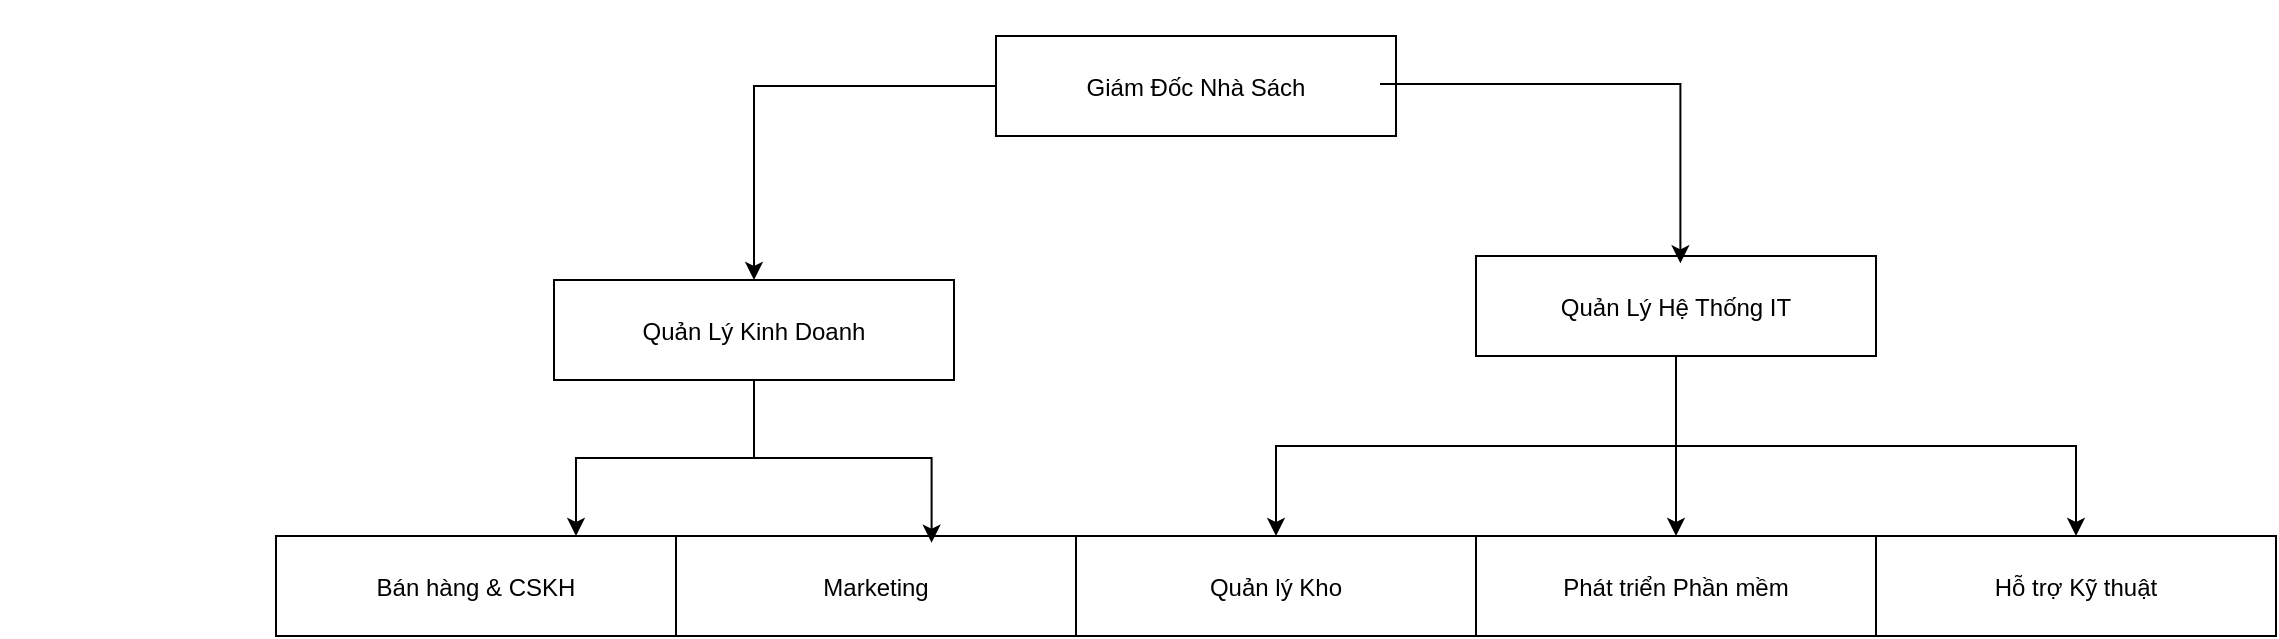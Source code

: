 <mxfile version="26.0.16">
  <diagram id="UrEQ-sjpnaO70afTVpEW" name="Page-1">
    <mxGraphModel dx="71000" dy="47630" grid="0" gridSize="10" guides="1" tooltips="1" connect="1" arrows="1" fold="1" page="1" pageScale="1" pageWidth="827" pageHeight="1169" math="0" shadow="0">
      <root>
        <mxCell id="0" />
        <mxCell id="1" parent="0" />
        <mxCell id="oUF9eT9JVmw8E6qZlqqb-16" style="edgeStyle=orthogonalEdgeStyle;rounded=0;orthogonalLoop=1;jettySize=auto;html=1;exitX=0;exitY=0.5;exitDx=0;exitDy=0;entryX=0.5;entryY=0;entryDx=0;entryDy=0;" edge="1" parent="1" source="2" target="3">
          <mxGeometry relative="1" as="geometry" />
        </mxCell>
        <mxCell id="2" value="Giám Đốc Nhà Sách" style="shape=rectangle;" parent="1" vertex="1">
          <mxGeometry x="490" y="10" width="200" height="50" as="geometry" />
        </mxCell>
        <mxCell id="oUF9eT9JVmw8E6qZlqqb-18" style="edgeStyle=orthogonalEdgeStyle;rounded=0;orthogonalLoop=1;jettySize=auto;html=1;exitX=0.5;exitY=1;exitDx=0;exitDy=0;entryX=0.75;entryY=0;entryDx=0;entryDy=0;" edge="1" parent="1" source="3" target="7">
          <mxGeometry relative="1" as="geometry" />
        </mxCell>
        <mxCell id="3" value="Quản Lý Kinh Doanh" style="shape=rectangle;" parent="1" vertex="1">
          <mxGeometry x="269" y="132" width="200" height="50" as="geometry" />
        </mxCell>
        <mxCell id="4" parent="1" source="2" target="3" edge="1" />
        <mxCell id="oUF9eT9JVmw8E6qZlqqb-20" style="edgeStyle=orthogonalEdgeStyle;rounded=0;orthogonalLoop=1;jettySize=auto;html=1;exitX=0.5;exitY=1;exitDx=0;exitDy=0;entryX=0.5;entryY=0;entryDx=0;entryDy=0;" edge="1" parent="1" source="5" target="11">
          <mxGeometry relative="1" as="geometry" />
        </mxCell>
        <mxCell id="oUF9eT9JVmw8E6qZlqqb-21" style="edgeStyle=orthogonalEdgeStyle;rounded=0;orthogonalLoop=1;jettySize=auto;html=1;exitX=0.5;exitY=1;exitDx=0;exitDy=0;entryX=0.5;entryY=0;entryDx=0;entryDy=0;" edge="1" parent="1" source="5" target="13">
          <mxGeometry relative="1" as="geometry" />
        </mxCell>
        <mxCell id="oUF9eT9JVmw8E6qZlqqb-22" style="edgeStyle=orthogonalEdgeStyle;rounded=0;orthogonalLoop=1;jettySize=auto;html=1;exitX=0.5;exitY=1;exitDx=0;exitDy=0;" edge="1" parent="1" source="5" target="15">
          <mxGeometry relative="1" as="geometry" />
        </mxCell>
        <mxCell id="5" value="Quản Lý Hệ Thống IT" style="shape=rectangle;" parent="1" vertex="1">
          <mxGeometry x="730" y="120" width="200" height="50" as="geometry" />
        </mxCell>
        <mxCell id="6" parent="1" source="2" target="5" edge="1" />
        <mxCell id="7" value="Bán hàng &amp; CSKH" style="shape=rectangle;" parent="1" vertex="1">
          <mxGeometry x="130" y="260" width="200" height="50" as="geometry" />
        </mxCell>
        <mxCell id="8" parent="1" source="3" target="7" edge="1" />
        <mxCell id="9" value="Marketing" style="shape=rectangle;" parent="1" vertex="1">
          <mxGeometry x="330" y="260" width="200" height="50" as="geometry" />
        </mxCell>
        <mxCell id="10" parent="1" source="3" target="9" edge="1" />
        <mxCell id="11" value="Quản lý Kho" style="shape=rectangle;" parent="1" vertex="1">
          <mxGeometry x="530" y="260" width="200" height="50" as="geometry" />
        </mxCell>
        <mxCell id="12" parent="1" source="3" target="11" edge="1" />
        <mxCell id="13" value="Phát triển Phần mềm" style="shape=rectangle;" parent="1" vertex="1">
          <mxGeometry x="730" y="260" width="200" height="50" as="geometry" />
        </mxCell>
        <mxCell id="14" parent="1" source="5" target="13" edge="1" />
        <mxCell id="15" value="Hỗ trợ Kỹ thuật" style="shape=rectangle;" parent="1" vertex="1">
          <mxGeometry x="930" y="260" width="200" height="50" as="geometry" />
        </mxCell>
        <mxCell id="16" parent="1" source="5" target="15" edge="1" />
        <mxCell id="oUF9eT9JVmw8E6qZlqqb-17" style="edgeStyle=orthogonalEdgeStyle;rounded=0;orthogonalLoop=1;jettySize=auto;html=1;exitX=1;exitY=0.5;exitDx=0;exitDy=0;entryX=0.551;entryY=0.093;entryDx=0;entryDy=0;entryPerimeter=0;" edge="1" parent="1">
          <mxGeometry relative="1" as="geometry">
            <mxPoint x="682" y="34" as="sourcePoint" />
            <mxPoint x="832.2" y="123.65" as="targetPoint" />
            <Array as="points">
              <mxPoint x="832" y="34" />
            </Array>
          </mxGeometry>
        </mxCell>
        <mxCell id="oUF9eT9JVmw8E6qZlqqb-19" style="edgeStyle=orthogonalEdgeStyle;rounded=0;orthogonalLoop=1;jettySize=auto;html=1;exitX=0.5;exitY=1;exitDx=0;exitDy=0;entryX=0.639;entryY=0.067;entryDx=0;entryDy=0;entryPerimeter=0;" edge="1" parent="1" source="3" target="9">
          <mxGeometry relative="1" as="geometry" />
        </mxCell>
      </root>
    </mxGraphModel>
  </diagram>
</mxfile>
